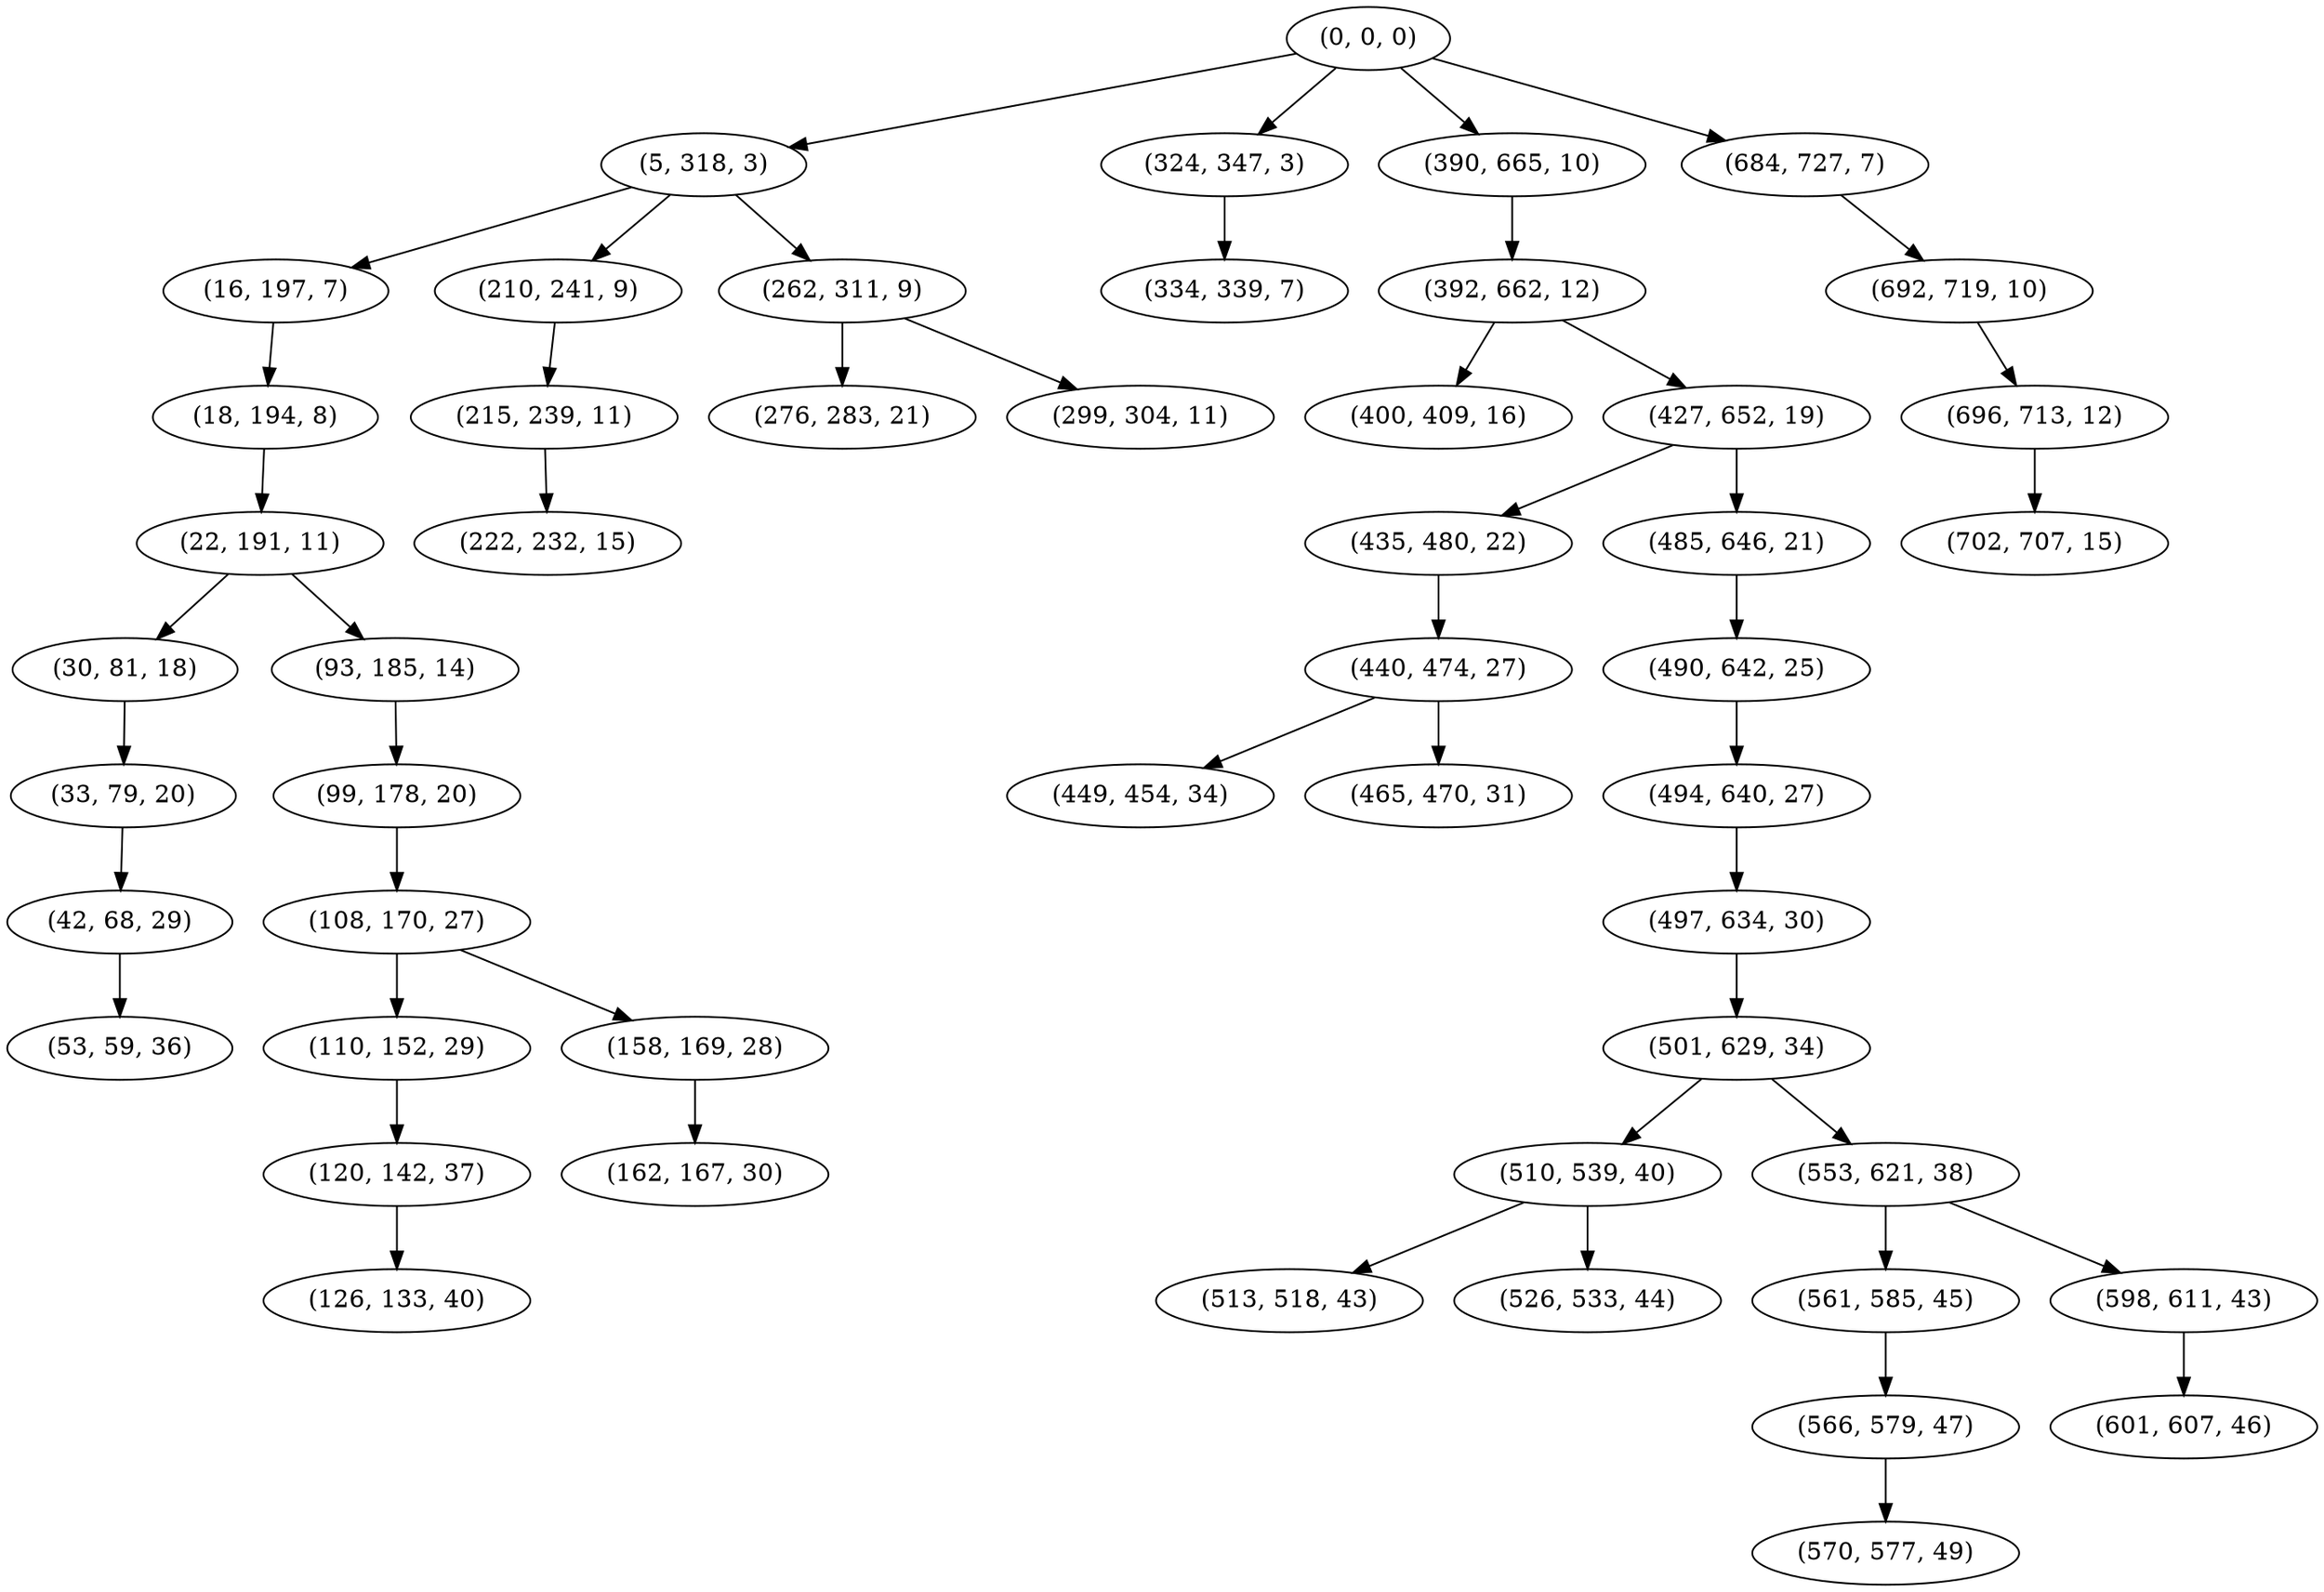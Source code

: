 digraph tree {
    "(0, 0, 0)";
    "(5, 318, 3)";
    "(16, 197, 7)";
    "(18, 194, 8)";
    "(22, 191, 11)";
    "(30, 81, 18)";
    "(33, 79, 20)";
    "(42, 68, 29)";
    "(53, 59, 36)";
    "(93, 185, 14)";
    "(99, 178, 20)";
    "(108, 170, 27)";
    "(110, 152, 29)";
    "(120, 142, 37)";
    "(126, 133, 40)";
    "(158, 169, 28)";
    "(162, 167, 30)";
    "(210, 241, 9)";
    "(215, 239, 11)";
    "(222, 232, 15)";
    "(262, 311, 9)";
    "(276, 283, 21)";
    "(299, 304, 11)";
    "(324, 347, 3)";
    "(334, 339, 7)";
    "(390, 665, 10)";
    "(392, 662, 12)";
    "(400, 409, 16)";
    "(427, 652, 19)";
    "(435, 480, 22)";
    "(440, 474, 27)";
    "(449, 454, 34)";
    "(465, 470, 31)";
    "(485, 646, 21)";
    "(490, 642, 25)";
    "(494, 640, 27)";
    "(497, 634, 30)";
    "(501, 629, 34)";
    "(510, 539, 40)";
    "(513, 518, 43)";
    "(526, 533, 44)";
    "(553, 621, 38)";
    "(561, 585, 45)";
    "(566, 579, 47)";
    "(570, 577, 49)";
    "(598, 611, 43)";
    "(601, 607, 46)";
    "(684, 727, 7)";
    "(692, 719, 10)";
    "(696, 713, 12)";
    "(702, 707, 15)";
    "(0, 0, 0)" -> "(5, 318, 3)";
    "(0, 0, 0)" -> "(324, 347, 3)";
    "(0, 0, 0)" -> "(390, 665, 10)";
    "(0, 0, 0)" -> "(684, 727, 7)";
    "(5, 318, 3)" -> "(16, 197, 7)";
    "(5, 318, 3)" -> "(210, 241, 9)";
    "(5, 318, 3)" -> "(262, 311, 9)";
    "(16, 197, 7)" -> "(18, 194, 8)";
    "(18, 194, 8)" -> "(22, 191, 11)";
    "(22, 191, 11)" -> "(30, 81, 18)";
    "(22, 191, 11)" -> "(93, 185, 14)";
    "(30, 81, 18)" -> "(33, 79, 20)";
    "(33, 79, 20)" -> "(42, 68, 29)";
    "(42, 68, 29)" -> "(53, 59, 36)";
    "(93, 185, 14)" -> "(99, 178, 20)";
    "(99, 178, 20)" -> "(108, 170, 27)";
    "(108, 170, 27)" -> "(110, 152, 29)";
    "(108, 170, 27)" -> "(158, 169, 28)";
    "(110, 152, 29)" -> "(120, 142, 37)";
    "(120, 142, 37)" -> "(126, 133, 40)";
    "(158, 169, 28)" -> "(162, 167, 30)";
    "(210, 241, 9)" -> "(215, 239, 11)";
    "(215, 239, 11)" -> "(222, 232, 15)";
    "(262, 311, 9)" -> "(276, 283, 21)";
    "(262, 311, 9)" -> "(299, 304, 11)";
    "(324, 347, 3)" -> "(334, 339, 7)";
    "(390, 665, 10)" -> "(392, 662, 12)";
    "(392, 662, 12)" -> "(400, 409, 16)";
    "(392, 662, 12)" -> "(427, 652, 19)";
    "(427, 652, 19)" -> "(435, 480, 22)";
    "(427, 652, 19)" -> "(485, 646, 21)";
    "(435, 480, 22)" -> "(440, 474, 27)";
    "(440, 474, 27)" -> "(449, 454, 34)";
    "(440, 474, 27)" -> "(465, 470, 31)";
    "(485, 646, 21)" -> "(490, 642, 25)";
    "(490, 642, 25)" -> "(494, 640, 27)";
    "(494, 640, 27)" -> "(497, 634, 30)";
    "(497, 634, 30)" -> "(501, 629, 34)";
    "(501, 629, 34)" -> "(510, 539, 40)";
    "(501, 629, 34)" -> "(553, 621, 38)";
    "(510, 539, 40)" -> "(513, 518, 43)";
    "(510, 539, 40)" -> "(526, 533, 44)";
    "(553, 621, 38)" -> "(561, 585, 45)";
    "(553, 621, 38)" -> "(598, 611, 43)";
    "(561, 585, 45)" -> "(566, 579, 47)";
    "(566, 579, 47)" -> "(570, 577, 49)";
    "(598, 611, 43)" -> "(601, 607, 46)";
    "(684, 727, 7)" -> "(692, 719, 10)";
    "(692, 719, 10)" -> "(696, 713, 12)";
    "(696, 713, 12)" -> "(702, 707, 15)";
}
